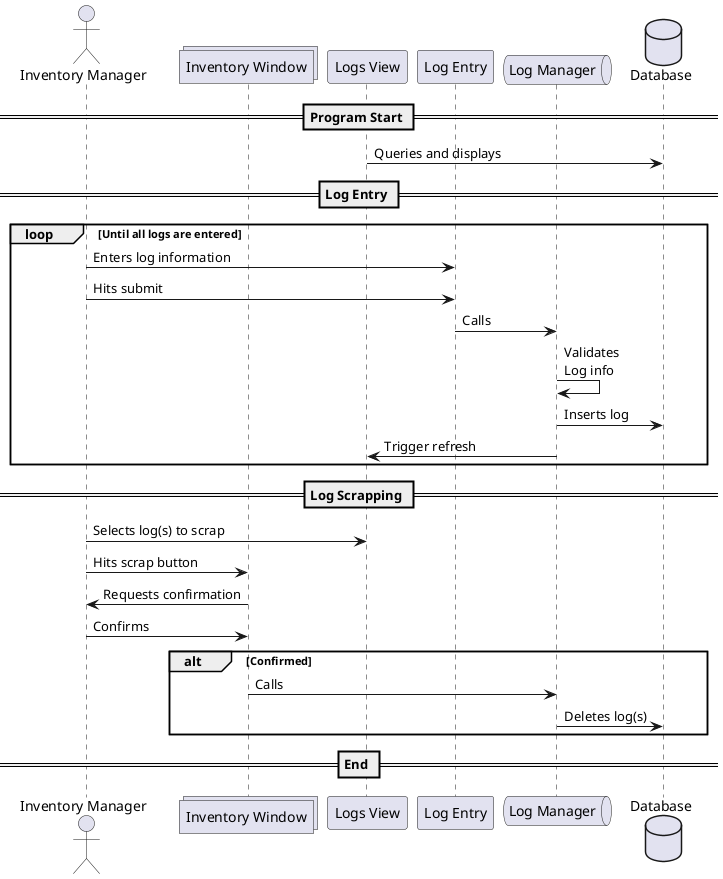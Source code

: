 @startuml Usecase

actor "Inventory Manager" as inv
== Program Start ==
collections "Inventory Window" as logs
participant "Logs View" as logview
participant "Log Entry" as logentry
queue "Log Manager" as logman
database "Database" as db

logview -> db: Queries and displays

== Log Entry ==

loop Until all logs are entered
    inv -> logentry: Enters log information
    inv -> logentry: Hits submit
    logentry -> logman: Calls
    logman -> logman: Validates\nLog info
    logman -> db: Inserts log
    logman -> logview: Trigger refresh
end

== Log Scrapping ==

inv -> logview : Selects log(s) to scrap
inv -> logs : Hits scrap button
logs -> inv : Requests confirmation
inv -> logs : Confirms
alt Confirmed
logs -> logman : Calls
logman -> db : Deletes log(s)
end

== End ==

@enduml